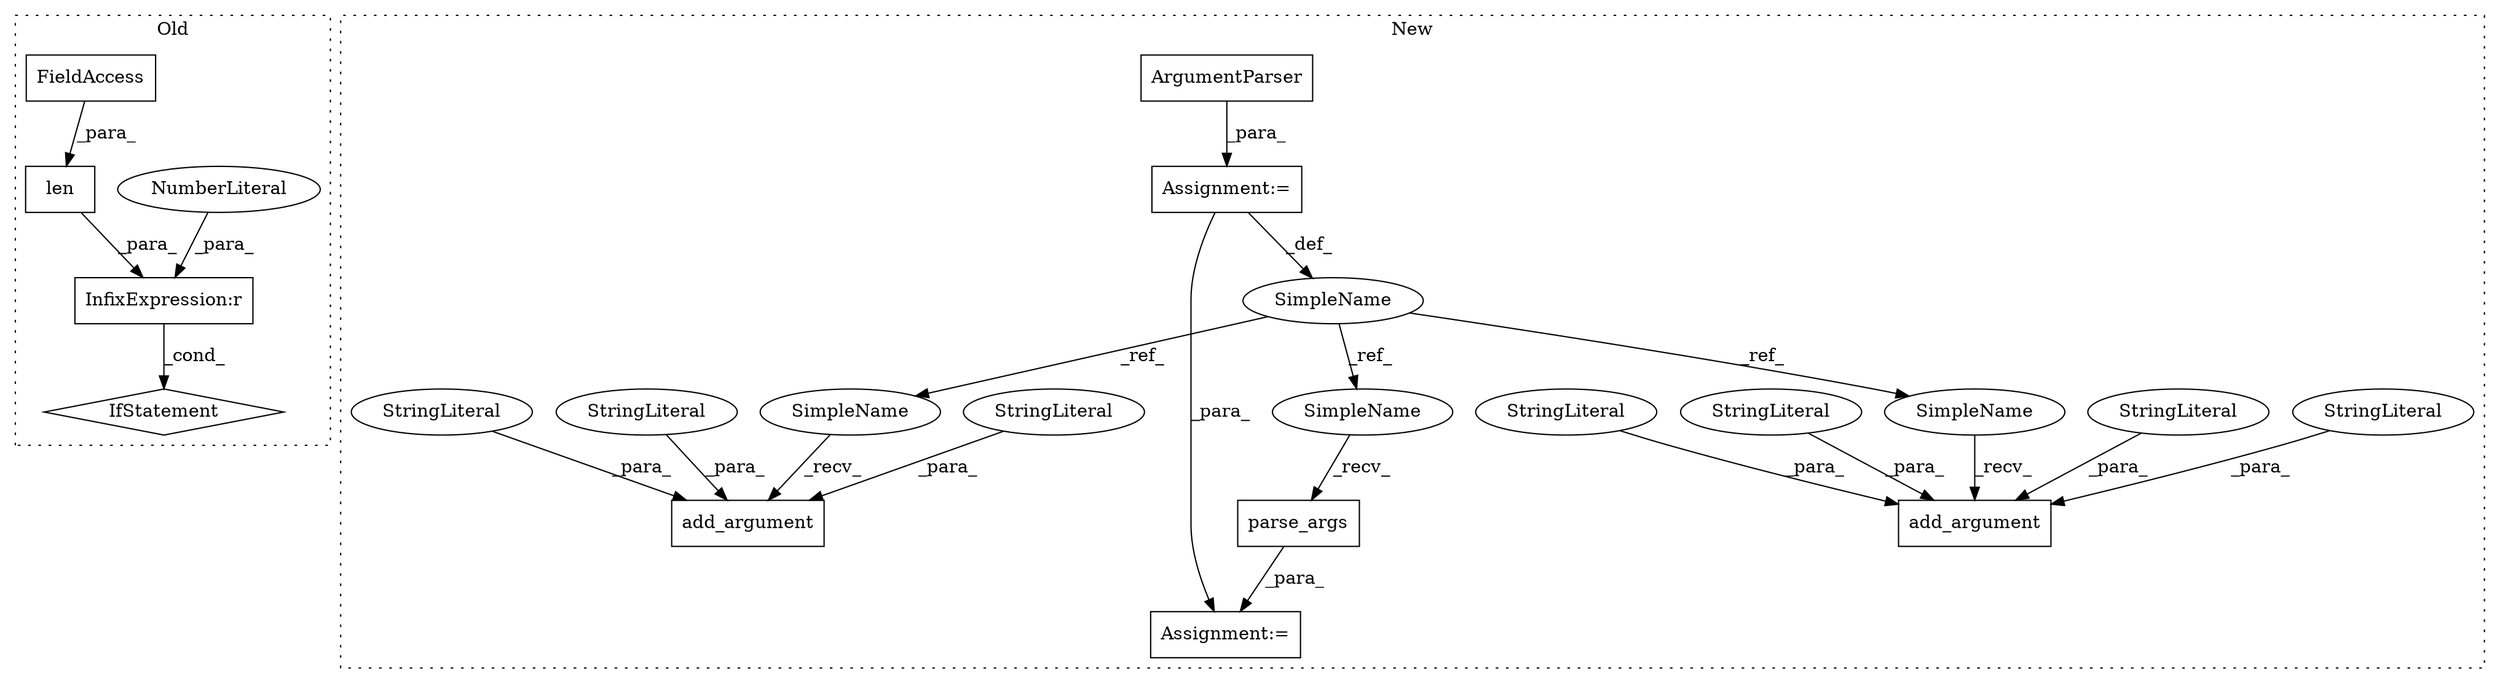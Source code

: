 digraph G {
subgraph cluster0 {
1 [label="IfStatement" a="25" s="1598,1619" l="4,2" shape="diamond"];
6 [label="InfixExpression:r" a="27" s="1615" l="3" shape="box"];
7 [label="NumberLiteral" a="34" s="1618" l="1" shape="ellipse"];
8 [label="len" a="32" s="1602,1614" l="4,1" shape="box"];
18 [label="FieldAccess" a="22" s="1606" l="8" shape="box"];
label = "Old";
style="dotted";
}
subgraph cluster1 {
2 [label="add_argument" a="32" s="2304,2380" l="13,1" shape="box"];
3 [label="StringLiteral" a="45" s="2337" l="43" shape="ellipse"];
4 [label="StringLiteral" a="45" s="2322" l="7" shape="ellipse"];
5 [label="StringLiteral" a="45" s="2330" l="6" shape="ellipse"];
9 [label="ArgumentParser" a="32" s="2230,2288" l="15,1" shape="box"];
10 [label="Assignment:=" a="7" s="2220" l="1" shape="box"];
11 [label="parse_args" a="32" s="2667,2705" l="11,1" shape="box"];
12 [label="Assignment:=" a="7" s="3022" l="1" shape="box"];
13 [label="add_argument" a="32" s="2396,2484" l="13,1" shape="box"];
14 [label="StringLiteral" a="45" s="2409" l="4" shape="ellipse"];
15 [label="StringLiteral" a="45" s="2439" l="45" shape="ellipse"];
16 [label="SimpleName" a="42" s="2214" l="6" shape="ellipse"];
17 [label="StringLiteral" a="45" s="2317" l="4" shape="ellipse"];
19 [label="StringLiteral" a="45" s="2422" l="8" shape="ellipse"];
20 [label="SimpleName" a="42" s="2660" l="6" shape="ellipse"];
21 [label="SimpleName" a="42" s="2389" l="6" shape="ellipse"];
22 [label="SimpleName" a="42" s="2297" l="6" shape="ellipse"];
label = "New";
style="dotted";
}
3 -> 2 [label="_para_"];
4 -> 2 [label="_para_"];
5 -> 2 [label="_para_"];
6 -> 1 [label="_cond_"];
7 -> 6 [label="_para_"];
8 -> 6 [label="_para_"];
9 -> 10 [label="_para_"];
10 -> 12 [label="_para_"];
10 -> 16 [label="_def_"];
11 -> 12 [label="_para_"];
14 -> 13 [label="_para_"];
15 -> 13 [label="_para_"];
16 -> 21 [label="_ref_"];
16 -> 22 [label="_ref_"];
16 -> 20 [label="_ref_"];
17 -> 2 [label="_para_"];
18 -> 8 [label="_para_"];
19 -> 13 [label="_para_"];
20 -> 11 [label="_recv_"];
21 -> 13 [label="_recv_"];
22 -> 2 [label="_recv_"];
}